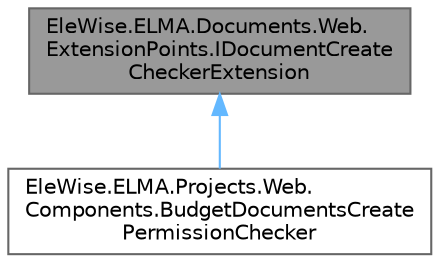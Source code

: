 digraph "EleWise.ELMA.Documents.Web.ExtensionPoints.IDocumentCreateCheckerExtension"
{
 // LATEX_PDF_SIZE
  bgcolor="transparent";
  edge [fontname=Helvetica,fontsize=10,labelfontname=Helvetica,labelfontsize=10];
  node [fontname=Helvetica,fontsize=10,shape=box,height=0.2,width=0.4];
  Node1 [id="Node000001",label="EleWise.ELMA.Documents.Web.\lExtensionPoints.IDocumentCreate\lCheckerExtension",height=0.2,width=0.4,color="gray40", fillcolor="grey60", style="filled", fontcolor="black",tooltip="Точка расширения проверки возможности создания документа"];
  Node1 -> Node2 [id="edge1_Node000001_Node000002",dir="back",color="steelblue1",style="solid",tooltip=" "];
  Node2 [id="Node000002",label="EleWise.ELMA.Projects.Web.\lComponents.BudgetDocumentsCreate\lPermissionChecker",height=0.2,width=0.4,color="gray40", fillcolor="white", style="filled",tooltip=" "];
}
